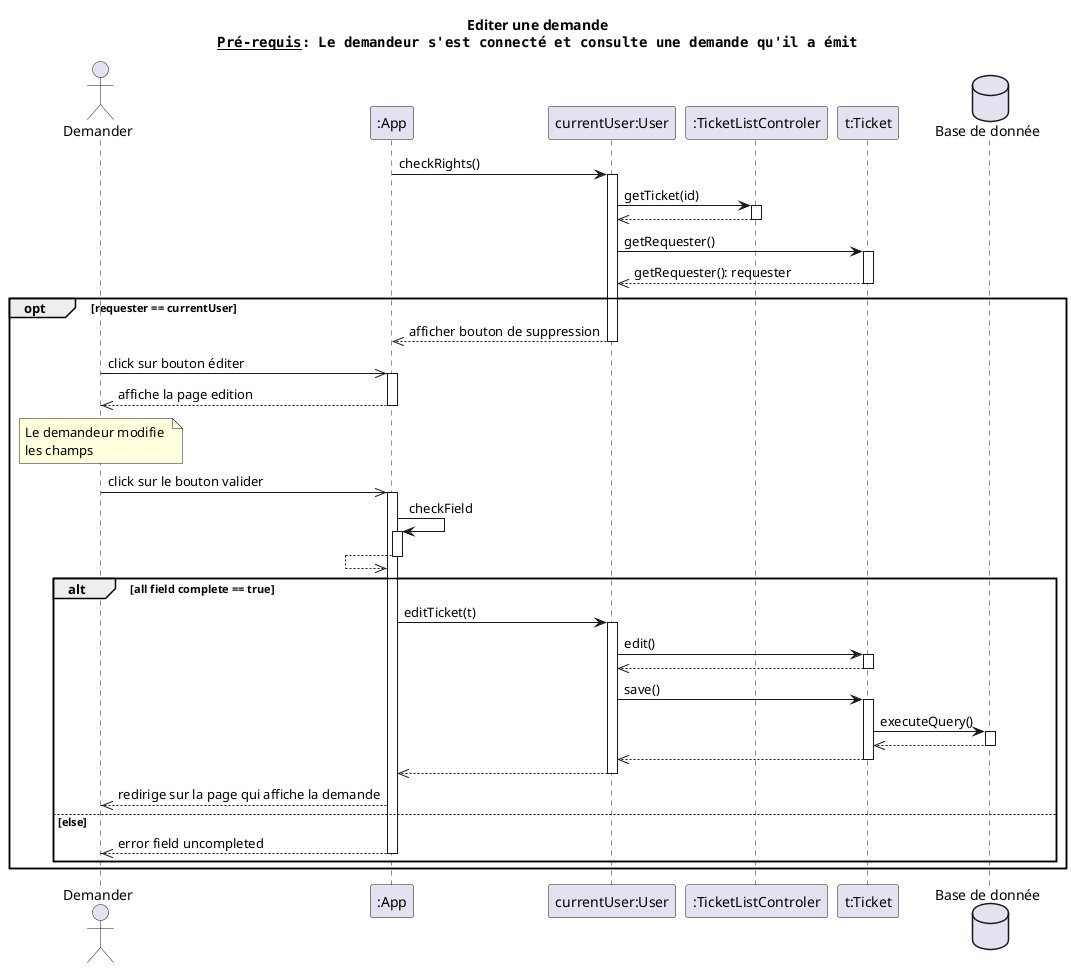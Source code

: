 @startuml editer une demande
title Editer une demande\n""__Pré-requis__: Le demandeur s'est connecté et consulte une demande qu'il a émit""

actor client as "Demander" order 1
participant app as ":App"   order 2
participant user as "currentUser:User" order 3
participant tlc as ":TicketListControler" order 4
participant ticket as "t:Ticket" order 5
database bdd as "Base de donnée" order 6

app -> user: checkRights()
activate user
user -> tlc: getTicket(id)
activate tlc
user <<-- tlc
deactivate tlc

user -> ticket: getRequester()
activate ticket
user <<-- ticket : getRequester(): requester
deactivate ticket

opt requester == currentUser
    app <<-- user: afficher bouton de suppression
    deactivate user


    client ->> app: click sur bouton éditer
    activate app
    client <<-- app: affiche la page edition
    deactivate app

    note over client: Le demandeur modifie \nles champs
    client ->> app: click sur le bouton valider
    activate app

    app -> app : checkField
    activate app
    app <<-- app
    deactivate app
    alt all field complete == true
        app -> user: editTicket(t)
        activate user
        user -> ticket: edit()
        activate ticket
        user <<--ticket
        deactivate ticket

        user -> ticket: save()
        activate ticket
        ticket -> bdd: executeQuery()
        activate bdd
        ticket <<-- bdd
        deactivate bdd
        user <<-- ticket
        deactivate ticket
        app <<--user
        deactivate user

        client <<-- app: redirige sur la page qui affiche la demande
    else else
        client <<-- app: error field uncompleted
        deactivate app
    end

end
@enduml